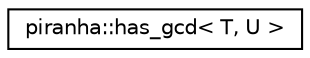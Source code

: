 digraph "Graphical Class Hierarchy"
{
  edge [fontname="Helvetica",fontsize="10",labelfontname="Helvetica",labelfontsize="10"];
  node [fontname="Helvetica",fontsize="10",shape=record];
  rankdir="LR";
  Node0 [label="piranha::has_gcd\< T, U \>",height=0.2,width=0.4,color="black", fillcolor="white", style="filled",URL="$classpiranha_1_1has__gcd.html",tooltip="Detect piranha::math::gcd(). "];
}
